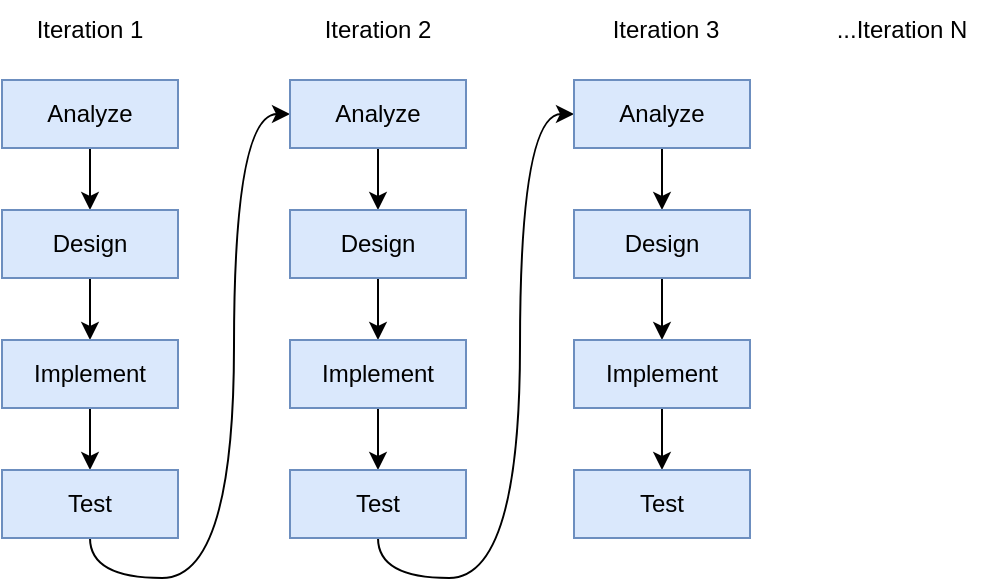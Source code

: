 <mxfile version="26.1.0">
  <diagram name="Trang-1" id="MDtyFSU_KrtCOdaXWATl">
    <mxGraphModel dx="860" dy="348" grid="0" gridSize="10" guides="1" tooltips="1" connect="1" arrows="1" fold="1" page="1" pageScale="1" pageWidth="827" pageHeight="1169" math="0" shadow="0">
      <root>
        <mxCell id="0" />
        <mxCell id="1" parent="0" />
        <mxCell id="oaukTfq_7zLgxeujX68r-34" value="" style="edgeStyle=orthogonalEdgeStyle;rounded=0;orthogonalLoop=1;jettySize=auto;html=1;entryX=0.5;entryY=0;entryDx=0;entryDy=0;" edge="1" parent="1" source="oaukTfq_7zLgxeujX68r-1" target="oaukTfq_7zLgxeujX68r-2">
          <mxGeometry relative="1" as="geometry" />
        </mxCell>
        <mxCell id="oaukTfq_7zLgxeujX68r-1" value="Analyze" style="rounded=0;whiteSpace=wrap;html=1;fillColor=#dae8fc;strokeColor=#6c8ebf;" vertex="1" parent="1">
          <mxGeometry x="168" y="89" width="88" height="34" as="geometry" />
        </mxCell>
        <mxCell id="oaukTfq_7zLgxeujX68r-35" value="" style="edgeStyle=orthogonalEdgeStyle;rounded=0;orthogonalLoop=1;jettySize=auto;html=1;entryX=0.5;entryY=0;entryDx=0;entryDy=0;" edge="1" parent="1" source="oaukTfq_7zLgxeujX68r-2" target="oaukTfq_7zLgxeujX68r-3">
          <mxGeometry relative="1" as="geometry" />
        </mxCell>
        <mxCell id="oaukTfq_7zLgxeujX68r-2" value="Design" style="rounded=0;whiteSpace=wrap;html=1;fillColor=#dae8fc;strokeColor=#6c8ebf;" vertex="1" parent="1">
          <mxGeometry x="168" y="154" width="88" height="34" as="geometry" />
        </mxCell>
        <mxCell id="oaukTfq_7zLgxeujX68r-36" value="" style="edgeStyle=orthogonalEdgeStyle;rounded=0;orthogonalLoop=1;jettySize=auto;html=1;" edge="1" parent="1" source="oaukTfq_7zLgxeujX68r-3" target="oaukTfq_7zLgxeujX68r-4">
          <mxGeometry relative="1" as="geometry" />
        </mxCell>
        <mxCell id="oaukTfq_7zLgxeujX68r-3" value="Implement" style="rounded=0;whiteSpace=wrap;html=1;fillColor=#dae8fc;strokeColor=#6c8ebf;" vertex="1" parent="1">
          <mxGeometry x="168" y="219" width="88" height="34" as="geometry" />
        </mxCell>
        <mxCell id="oaukTfq_7zLgxeujX68r-37" style="edgeStyle=orthogonalEdgeStyle;rounded=0;orthogonalLoop=1;jettySize=auto;html=1;entryX=0;entryY=0.5;entryDx=0;entryDy=0;curved=1;exitX=0.5;exitY=1;exitDx=0;exitDy=0;" edge="1" parent="1" source="oaukTfq_7zLgxeujX68r-4" target="oaukTfq_7zLgxeujX68r-26">
          <mxGeometry relative="1" as="geometry" />
        </mxCell>
        <mxCell id="oaukTfq_7zLgxeujX68r-4" value="Test" style="rounded=0;whiteSpace=wrap;html=1;fillColor=#dae8fc;strokeColor=#6c8ebf;" vertex="1" parent="1">
          <mxGeometry x="168" y="284" width="88" height="34" as="geometry" />
        </mxCell>
        <mxCell id="oaukTfq_7zLgxeujX68r-38" value="" style="edgeStyle=orthogonalEdgeStyle;rounded=0;orthogonalLoop=1;jettySize=auto;html=1;entryX=0.5;entryY=0;entryDx=0;entryDy=0;" edge="1" parent="1" source="oaukTfq_7zLgxeujX68r-26" target="oaukTfq_7zLgxeujX68r-27">
          <mxGeometry relative="1" as="geometry" />
        </mxCell>
        <mxCell id="oaukTfq_7zLgxeujX68r-26" value="Analyze" style="rounded=0;whiteSpace=wrap;html=1;fillColor=#dae8fc;strokeColor=#6c8ebf;" vertex="1" parent="1">
          <mxGeometry x="312" y="89" width="88" height="34" as="geometry" />
        </mxCell>
        <mxCell id="oaukTfq_7zLgxeujX68r-39" value="" style="edgeStyle=orthogonalEdgeStyle;rounded=0;orthogonalLoop=1;jettySize=auto;html=1;entryX=0.5;entryY=0;entryDx=0;entryDy=0;" edge="1" parent="1" source="oaukTfq_7zLgxeujX68r-27" target="oaukTfq_7zLgxeujX68r-28">
          <mxGeometry relative="1" as="geometry" />
        </mxCell>
        <mxCell id="oaukTfq_7zLgxeujX68r-27" value="Design" style="rounded=0;whiteSpace=wrap;html=1;fillColor=#dae8fc;strokeColor=#6c8ebf;" vertex="1" parent="1">
          <mxGeometry x="312" y="154" width="88" height="34" as="geometry" />
        </mxCell>
        <mxCell id="oaukTfq_7zLgxeujX68r-40" style="edgeStyle=orthogonalEdgeStyle;rounded=0;orthogonalLoop=1;jettySize=auto;html=1;entryX=0.5;entryY=0;entryDx=0;entryDy=0;" edge="1" parent="1" source="oaukTfq_7zLgxeujX68r-28" target="oaukTfq_7zLgxeujX68r-29">
          <mxGeometry relative="1" as="geometry" />
        </mxCell>
        <mxCell id="oaukTfq_7zLgxeujX68r-28" value="Implement" style="rounded=0;whiteSpace=wrap;html=1;fillColor=#dae8fc;strokeColor=#6c8ebf;" vertex="1" parent="1">
          <mxGeometry x="312" y="219" width="88" height="34" as="geometry" />
        </mxCell>
        <mxCell id="oaukTfq_7zLgxeujX68r-41" style="edgeStyle=orthogonalEdgeStyle;rounded=0;orthogonalLoop=1;jettySize=auto;html=1;entryX=0;entryY=0.5;entryDx=0;entryDy=0;curved=1;exitX=0.5;exitY=1;exitDx=0;exitDy=0;" edge="1" parent="1" source="oaukTfq_7zLgxeujX68r-29" target="oaukTfq_7zLgxeujX68r-30">
          <mxGeometry relative="1" as="geometry" />
        </mxCell>
        <mxCell id="oaukTfq_7zLgxeujX68r-29" value="Test" style="rounded=0;whiteSpace=wrap;html=1;fillColor=#dae8fc;strokeColor=#6c8ebf;" vertex="1" parent="1">
          <mxGeometry x="312" y="284" width="88" height="34" as="geometry" />
        </mxCell>
        <mxCell id="oaukTfq_7zLgxeujX68r-42" style="edgeStyle=orthogonalEdgeStyle;rounded=0;orthogonalLoop=1;jettySize=auto;html=1;entryX=0.5;entryY=0;entryDx=0;entryDy=0;" edge="1" parent="1" source="oaukTfq_7zLgxeujX68r-30" target="oaukTfq_7zLgxeujX68r-31">
          <mxGeometry relative="1" as="geometry" />
        </mxCell>
        <mxCell id="oaukTfq_7zLgxeujX68r-30" value="Analyze" style="rounded=0;whiteSpace=wrap;html=1;fillColor=#dae8fc;strokeColor=#6c8ebf;" vertex="1" parent="1">
          <mxGeometry x="454" y="89" width="88" height="34" as="geometry" />
        </mxCell>
        <mxCell id="oaukTfq_7zLgxeujX68r-43" style="edgeStyle=orthogonalEdgeStyle;rounded=0;orthogonalLoop=1;jettySize=auto;html=1;entryX=0.5;entryY=0;entryDx=0;entryDy=0;" edge="1" parent="1" source="oaukTfq_7zLgxeujX68r-31" target="oaukTfq_7zLgxeujX68r-32">
          <mxGeometry relative="1" as="geometry" />
        </mxCell>
        <mxCell id="oaukTfq_7zLgxeujX68r-31" value="Design" style="rounded=0;whiteSpace=wrap;html=1;fillColor=#dae8fc;strokeColor=#6c8ebf;" vertex="1" parent="1">
          <mxGeometry x="454" y="154" width="88" height="34" as="geometry" />
        </mxCell>
        <mxCell id="oaukTfq_7zLgxeujX68r-45" style="edgeStyle=orthogonalEdgeStyle;rounded=0;orthogonalLoop=1;jettySize=auto;html=1;entryX=0.5;entryY=0;entryDx=0;entryDy=0;" edge="1" parent="1" source="oaukTfq_7zLgxeujX68r-32" target="oaukTfq_7zLgxeujX68r-33">
          <mxGeometry relative="1" as="geometry" />
        </mxCell>
        <mxCell id="oaukTfq_7zLgxeujX68r-32" value="Implement" style="rounded=0;whiteSpace=wrap;html=1;fillColor=#dae8fc;strokeColor=#6c8ebf;" vertex="1" parent="1">
          <mxGeometry x="454" y="219" width="88" height="34" as="geometry" />
        </mxCell>
        <mxCell id="oaukTfq_7zLgxeujX68r-33" value="Test" style="rounded=0;whiteSpace=wrap;html=1;fillColor=#dae8fc;strokeColor=#6c8ebf;" vertex="1" parent="1">
          <mxGeometry x="454" y="284" width="88" height="34" as="geometry" />
        </mxCell>
        <mxCell id="oaukTfq_7zLgxeujX68r-46" value="Iteration 1" style="text;html=1;align=center;verticalAlign=middle;whiteSpace=wrap;rounded=0;" vertex="1" parent="1">
          <mxGeometry x="182" y="49" width="60" height="30" as="geometry" />
        </mxCell>
        <mxCell id="oaukTfq_7zLgxeujX68r-47" value="Iteration 2" style="text;html=1;align=center;verticalAlign=middle;whiteSpace=wrap;rounded=0;" vertex="1" parent="1">
          <mxGeometry x="326" y="49" width="60" height="30" as="geometry" />
        </mxCell>
        <mxCell id="oaukTfq_7zLgxeujX68r-49" value="Iteration 3" style="text;html=1;align=center;verticalAlign=middle;whiteSpace=wrap;rounded=0;" vertex="1" parent="1">
          <mxGeometry x="470" y="49" width="60" height="30" as="geometry" />
        </mxCell>
        <mxCell id="oaukTfq_7zLgxeujX68r-50" value="...Iteration N" style="text;html=1;align=center;verticalAlign=middle;whiteSpace=wrap;rounded=0;" vertex="1" parent="1">
          <mxGeometry x="573" y="49" width="90" height="30" as="geometry" />
        </mxCell>
      </root>
    </mxGraphModel>
  </diagram>
</mxfile>
